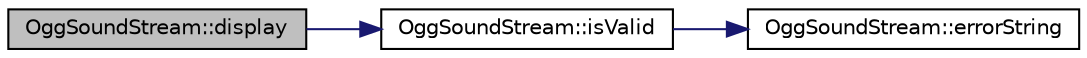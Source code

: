 digraph "OggSoundStream::display"
{
  edge [fontname="Helvetica",fontsize="10",labelfontname="Helvetica",labelfontsize="10"];
  node [fontname="Helvetica",fontsize="10",shape=record];
  rankdir="LR";
  Node1 [label="OggSoundStream::display",height=0.2,width=0.4,color="black", fillcolor="grey75", style="filled", fontcolor="black"];
  Node1 -> Node2 [color="midnightblue",fontsize="10",style="solid",fontname="Helvetica"];
  Node2 [label="OggSoundStream::isValid",height=0.2,width=0.4,color="black", fillcolor="white", style="filled",URL="$class_ogg_sound_stream.html#a3fdecbd79f9d81f4412d356f133e7233"];
  Node2 -> Node3 [color="midnightblue",fontsize="10",style="solid",fontname="Helvetica"];
  Node3 [label="OggSoundStream::errorString",height=0.2,width=0.4,color="black", fillcolor="white", style="filled",URL="$class_ogg_sound_stream.html#a7dd6c3989a12ea09debdf8b9ab5b01e6"];
}
